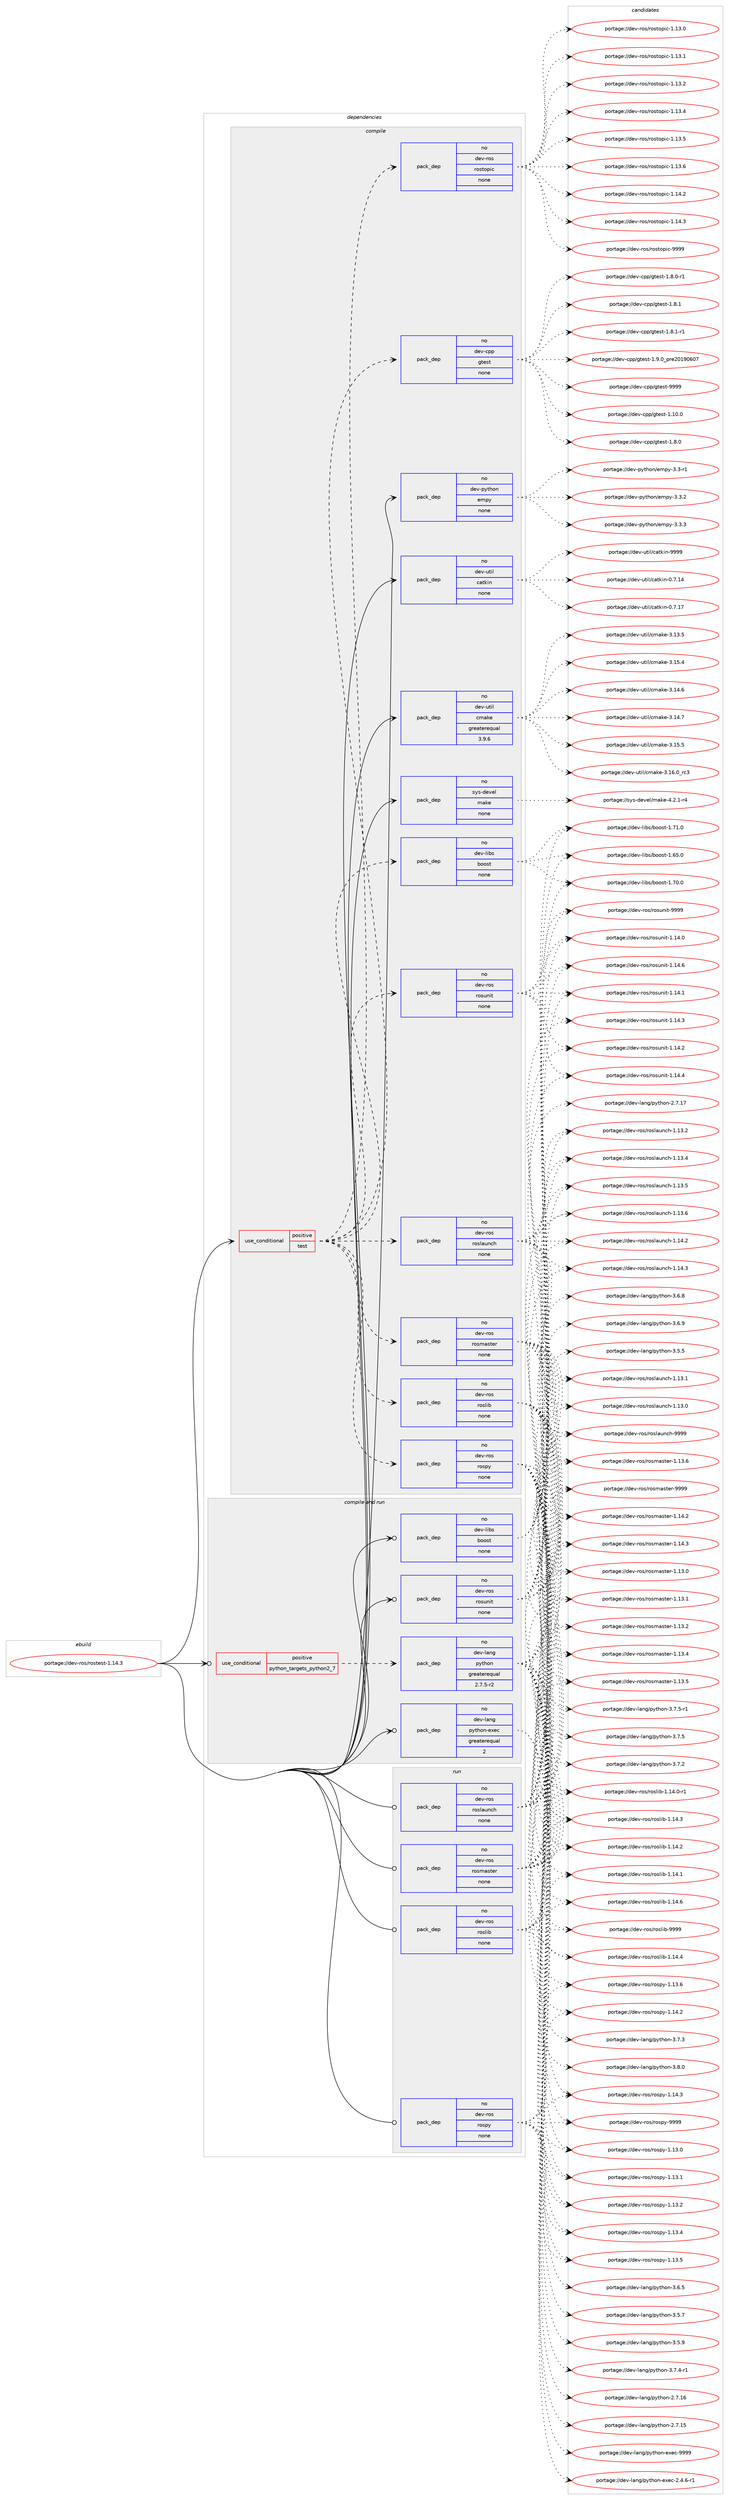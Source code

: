 digraph prolog {

# *************
# Graph options
# *************

newrank=true;
concentrate=true;
compound=true;
graph [rankdir=LR,fontname=Helvetica,fontsize=10,ranksep=1.5];#, ranksep=2.5, nodesep=0.2];
edge  [arrowhead=vee];
node  [fontname=Helvetica,fontsize=10];

# **********
# The ebuild
# **********

subgraph cluster_leftcol {
color=gray;
rank=same;
label=<<i>ebuild</i>>;
id [label="portage://dev-ros/rostest-1.14.3", color=red, width=4, href="../dev-ros/rostest-1.14.3.svg"];
}

# ****************
# The dependencies
# ****************

subgraph cluster_midcol {
color=gray;
label=<<i>dependencies</i>>;
subgraph cluster_compile {
fillcolor="#eeeeee";
style=filled;
label=<<i>compile</i>>;
subgraph cond44462 {
dependency199536 [label=<<TABLE BORDER="0" CELLBORDER="1" CELLSPACING="0" CELLPADDING="4"><TR><TD ROWSPAN="3" CELLPADDING="10">use_conditional</TD></TR><TR><TD>positive</TD></TR><TR><TD>test</TD></TR></TABLE>>, shape=none, color=red];
subgraph pack151646 {
dependency199537 [label=<<TABLE BORDER="0" CELLBORDER="1" CELLSPACING="0" CELLPADDING="4" WIDTH="220"><TR><TD ROWSPAN="6" CELLPADDING="30">pack_dep</TD></TR><TR><TD WIDTH="110">no</TD></TR><TR><TD>dev-ros</TD></TR><TR><TD>rosunit</TD></TR><TR><TD>none</TD></TR><TR><TD></TD></TR></TABLE>>, shape=none, color=blue];
}
dependency199536:e -> dependency199537:w [weight=20,style="dashed",arrowhead="vee"];
subgraph pack151647 {
dependency199538 [label=<<TABLE BORDER="0" CELLBORDER="1" CELLSPACING="0" CELLPADDING="4" WIDTH="220"><TR><TD ROWSPAN="6" CELLPADDING="30">pack_dep</TD></TR><TR><TD WIDTH="110">no</TD></TR><TR><TD>dev-libs</TD></TR><TR><TD>boost</TD></TR><TR><TD>none</TD></TR><TR><TD></TD></TR></TABLE>>, shape=none, color=blue];
}
dependency199536:e -> dependency199538:w [weight=20,style="dashed",arrowhead="vee"];
subgraph pack151648 {
dependency199539 [label=<<TABLE BORDER="0" CELLBORDER="1" CELLSPACING="0" CELLPADDING="4" WIDTH="220"><TR><TD ROWSPAN="6" CELLPADDING="30">pack_dep</TD></TR><TR><TD WIDTH="110">no</TD></TR><TR><TD>dev-ros</TD></TR><TR><TD>roslib</TD></TR><TR><TD>none</TD></TR><TR><TD></TD></TR></TABLE>>, shape=none, color=blue];
}
dependency199536:e -> dependency199539:w [weight=20,style="dashed",arrowhead="vee"];
subgraph pack151649 {
dependency199540 [label=<<TABLE BORDER="0" CELLBORDER="1" CELLSPACING="0" CELLPADDING="4" WIDTH="220"><TR><TD ROWSPAN="6" CELLPADDING="30">pack_dep</TD></TR><TR><TD WIDTH="110">no</TD></TR><TR><TD>dev-ros</TD></TR><TR><TD>rospy</TD></TR><TR><TD>none</TD></TR><TR><TD></TD></TR></TABLE>>, shape=none, color=blue];
}
dependency199536:e -> dependency199540:w [weight=20,style="dashed",arrowhead="vee"];
subgraph pack151650 {
dependency199541 [label=<<TABLE BORDER="0" CELLBORDER="1" CELLSPACING="0" CELLPADDING="4" WIDTH="220"><TR><TD ROWSPAN="6" CELLPADDING="30">pack_dep</TD></TR><TR><TD WIDTH="110">no</TD></TR><TR><TD>dev-ros</TD></TR><TR><TD>roslaunch</TD></TR><TR><TD>none</TD></TR><TR><TD></TD></TR></TABLE>>, shape=none, color=blue];
}
dependency199536:e -> dependency199541:w [weight=20,style="dashed",arrowhead="vee"];
subgraph pack151651 {
dependency199542 [label=<<TABLE BORDER="0" CELLBORDER="1" CELLSPACING="0" CELLPADDING="4" WIDTH="220"><TR><TD ROWSPAN="6" CELLPADDING="30">pack_dep</TD></TR><TR><TD WIDTH="110">no</TD></TR><TR><TD>dev-ros</TD></TR><TR><TD>rosmaster</TD></TR><TR><TD>none</TD></TR><TR><TD></TD></TR></TABLE>>, shape=none, color=blue];
}
dependency199536:e -> dependency199542:w [weight=20,style="dashed",arrowhead="vee"];
subgraph pack151652 {
dependency199543 [label=<<TABLE BORDER="0" CELLBORDER="1" CELLSPACING="0" CELLPADDING="4" WIDTH="220"><TR><TD ROWSPAN="6" CELLPADDING="30">pack_dep</TD></TR><TR><TD WIDTH="110">no</TD></TR><TR><TD>dev-cpp</TD></TR><TR><TD>gtest</TD></TR><TR><TD>none</TD></TR><TR><TD></TD></TR></TABLE>>, shape=none, color=blue];
}
dependency199536:e -> dependency199543:w [weight=20,style="dashed",arrowhead="vee"];
subgraph pack151653 {
dependency199544 [label=<<TABLE BORDER="0" CELLBORDER="1" CELLSPACING="0" CELLPADDING="4" WIDTH="220"><TR><TD ROWSPAN="6" CELLPADDING="30">pack_dep</TD></TR><TR><TD WIDTH="110">no</TD></TR><TR><TD>dev-ros</TD></TR><TR><TD>rostopic</TD></TR><TR><TD>none</TD></TR><TR><TD></TD></TR></TABLE>>, shape=none, color=blue];
}
dependency199536:e -> dependency199544:w [weight=20,style="dashed",arrowhead="vee"];
}
id:e -> dependency199536:w [weight=20,style="solid",arrowhead="vee"];
subgraph pack151654 {
dependency199545 [label=<<TABLE BORDER="0" CELLBORDER="1" CELLSPACING="0" CELLPADDING="4" WIDTH="220"><TR><TD ROWSPAN="6" CELLPADDING="30">pack_dep</TD></TR><TR><TD WIDTH="110">no</TD></TR><TR><TD>dev-python</TD></TR><TR><TD>empy</TD></TR><TR><TD>none</TD></TR><TR><TD></TD></TR></TABLE>>, shape=none, color=blue];
}
id:e -> dependency199545:w [weight=20,style="solid",arrowhead="vee"];
subgraph pack151655 {
dependency199546 [label=<<TABLE BORDER="0" CELLBORDER="1" CELLSPACING="0" CELLPADDING="4" WIDTH="220"><TR><TD ROWSPAN="6" CELLPADDING="30">pack_dep</TD></TR><TR><TD WIDTH="110">no</TD></TR><TR><TD>dev-util</TD></TR><TR><TD>catkin</TD></TR><TR><TD>none</TD></TR><TR><TD></TD></TR></TABLE>>, shape=none, color=blue];
}
id:e -> dependency199546:w [weight=20,style="solid",arrowhead="vee"];
subgraph pack151656 {
dependency199547 [label=<<TABLE BORDER="0" CELLBORDER="1" CELLSPACING="0" CELLPADDING="4" WIDTH="220"><TR><TD ROWSPAN="6" CELLPADDING="30">pack_dep</TD></TR><TR><TD WIDTH="110">no</TD></TR><TR><TD>dev-util</TD></TR><TR><TD>cmake</TD></TR><TR><TD>greaterequal</TD></TR><TR><TD>3.9.6</TD></TR></TABLE>>, shape=none, color=blue];
}
id:e -> dependency199547:w [weight=20,style="solid",arrowhead="vee"];
subgraph pack151657 {
dependency199548 [label=<<TABLE BORDER="0" CELLBORDER="1" CELLSPACING="0" CELLPADDING="4" WIDTH="220"><TR><TD ROWSPAN="6" CELLPADDING="30">pack_dep</TD></TR><TR><TD WIDTH="110">no</TD></TR><TR><TD>sys-devel</TD></TR><TR><TD>make</TD></TR><TR><TD>none</TD></TR><TR><TD></TD></TR></TABLE>>, shape=none, color=blue];
}
id:e -> dependency199548:w [weight=20,style="solid",arrowhead="vee"];
}
subgraph cluster_compileandrun {
fillcolor="#eeeeee";
style=filled;
label=<<i>compile and run</i>>;
subgraph cond44463 {
dependency199549 [label=<<TABLE BORDER="0" CELLBORDER="1" CELLSPACING="0" CELLPADDING="4"><TR><TD ROWSPAN="3" CELLPADDING="10">use_conditional</TD></TR><TR><TD>positive</TD></TR><TR><TD>python_targets_python2_7</TD></TR></TABLE>>, shape=none, color=red];
subgraph pack151658 {
dependency199550 [label=<<TABLE BORDER="0" CELLBORDER="1" CELLSPACING="0" CELLPADDING="4" WIDTH="220"><TR><TD ROWSPAN="6" CELLPADDING="30">pack_dep</TD></TR><TR><TD WIDTH="110">no</TD></TR><TR><TD>dev-lang</TD></TR><TR><TD>python</TD></TR><TR><TD>greaterequal</TD></TR><TR><TD>2.7.5-r2</TD></TR></TABLE>>, shape=none, color=blue];
}
dependency199549:e -> dependency199550:w [weight=20,style="dashed",arrowhead="vee"];
}
id:e -> dependency199549:w [weight=20,style="solid",arrowhead="odotvee"];
subgraph pack151659 {
dependency199551 [label=<<TABLE BORDER="0" CELLBORDER="1" CELLSPACING="0" CELLPADDING="4" WIDTH="220"><TR><TD ROWSPAN="6" CELLPADDING="30">pack_dep</TD></TR><TR><TD WIDTH="110">no</TD></TR><TR><TD>dev-lang</TD></TR><TR><TD>python-exec</TD></TR><TR><TD>greaterequal</TD></TR><TR><TD>2</TD></TR></TABLE>>, shape=none, color=blue];
}
id:e -> dependency199551:w [weight=20,style="solid",arrowhead="odotvee"];
subgraph pack151660 {
dependency199552 [label=<<TABLE BORDER="0" CELLBORDER="1" CELLSPACING="0" CELLPADDING="4" WIDTH="220"><TR><TD ROWSPAN="6" CELLPADDING="30">pack_dep</TD></TR><TR><TD WIDTH="110">no</TD></TR><TR><TD>dev-libs</TD></TR><TR><TD>boost</TD></TR><TR><TD>none</TD></TR><TR><TD></TD></TR></TABLE>>, shape=none, color=blue];
}
id:e -> dependency199552:w [weight=20,style="solid",arrowhead="odotvee"];
subgraph pack151661 {
dependency199553 [label=<<TABLE BORDER="0" CELLBORDER="1" CELLSPACING="0" CELLPADDING="4" WIDTH="220"><TR><TD ROWSPAN="6" CELLPADDING="30">pack_dep</TD></TR><TR><TD WIDTH="110">no</TD></TR><TR><TD>dev-ros</TD></TR><TR><TD>rosunit</TD></TR><TR><TD>none</TD></TR><TR><TD></TD></TR></TABLE>>, shape=none, color=blue];
}
id:e -> dependency199553:w [weight=20,style="solid",arrowhead="odotvee"];
}
subgraph cluster_run {
fillcolor="#eeeeee";
style=filled;
label=<<i>run</i>>;
subgraph pack151662 {
dependency199554 [label=<<TABLE BORDER="0" CELLBORDER="1" CELLSPACING="0" CELLPADDING="4" WIDTH="220"><TR><TD ROWSPAN="6" CELLPADDING="30">pack_dep</TD></TR><TR><TD WIDTH="110">no</TD></TR><TR><TD>dev-ros</TD></TR><TR><TD>roslaunch</TD></TR><TR><TD>none</TD></TR><TR><TD></TD></TR></TABLE>>, shape=none, color=blue];
}
id:e -> dependency199554:w [weight=20,style="solid",arrowhead="odot"];
subgraph pack151663 {
dependency199555 [label=<<TABLE BORDER="0" CELLBORDER="1" CELLSPACING="0" CELLPADDING="4" WIDTH="220"><TR><TD ROWSPAN="6" CELLPADDING="30">pack_dep</TD></TR><TR><TD WIDTH="110">no</TD></TR><TR><TD>dev-ros</TD></TR><TR><TD>roslib</TD></TR><TR><TD>none</TD></TR><TR><TD></TD></TR></TABLE>>, shape=none, color=blue];
}
id:e -> dependency199555:w [weight=20,style="solid",arrowhead="odot"];
subgraph pack151664 {
dependency199556 [label=<<TABLE BORDER="0" CELLBORDER="1" CELLSPACING="0" CELLPADDING="4" WIDTH="220"><TR><TD ROWSPAN="6" CELLPADDING="30">pack_dep</TD></TR><TR><TD WIDTH="110">no</TD></TR><TR><TD>dev-ros</TD></TR><TR><TD>rosmaster</TD></TR><TR><TD>none</TD></TR><TR><TD></TD></TR></TABLE>>, shape=none, color=blue];
}
id:e -> dependency199556:w [weight=20,style="solid",arrowhead="odot"];
subgraph pack151665 {
dependency199557 [label=<<TABLE BORDER="0" CELLBORDER="1" CELLSPACING="0" CELLPADDING="4" WIDTH="220"><TR><TD ROWSPAN="6" CELLPADDING="30">pack_dep</TD></TR><TR><TD WIDTH="110">no</TD></TR><TR><TD>dev-ros</TD></TR><TR><TD>rospy</TD></TR><TR><TD>none</TD></TR><TR><TD></TD></TR></TABLE>>, shape=none, color=blue];
}
id:e -> dependency199557:w [weight=20,style="solid",arrowhead="odot"];
}
}

# **************
# The candidates
# **************

subgraph cluster_choices {
rank=same;
color=gray;
label=<<i>candidates</i>>;

subgraph choice151646 {
color=black;
nodesep=1;
choiceportage100101118451141111154711411111511711010511645494649524648 [label="portage://dev-ros/rosunit-1.14.0", color=red, width=4,href="../dev-ros/rosunit-1.14.0.svg"];
choiceportage100101118451141111154711411111511711010511645494649524649 [label="portage://dev-ros/rosunit-1.14.1", color=red, width=4,href="../dev-ros/rosunit-1.14.1.svg"];
choiceportage100101118451141111154711411111511711010511645494649524650 [label="portage://dev-ros/rosunit-1.14.2", color=red, width=4,href="../dev-ros/rosunit-1.14.2.svg"];
choiceportage100101118451141111154711411111511711010511645494649524651 [label="portage://dev-ros/rosunit-1.14.3", color=red, width=4,href="../dev-ros/rosunit-1.14.3.svg"];
choiceportage100101118451141111154711411111511711010511645494649524652 [label="portage://dev-ros/rosunit-1.14.4", color=red, width=4,href="../dev-ros/rosunit-1.14.4.svg"];
choiceportage100101118451141111154711411111511711010511645494649524654 [label="portage://dev-ros/rosunit-1.14.6", color=red, width=4,href="../dev-ros/rosunit-1.14.6.svg"];
choiceportage10010111845114111115471141111151171101051164557575757 [label="portage://dev-ros/rosunit-9999", color=red, width=4,href="../dev-ros/rosunit-9999.svg"];
dependency199537:e -> choiceportage100101118451141111154711411111511711010511645494649524648:w [style=dotted,weight="100"];
dependency199537:e -> choiceportage100101118451141111154711411111511711010511645494649524649:w [style=dotted,weight="100"];
dependency199537:e -> choiceportage100101118451141111154711411111511711010511645494649524650:w [style=dotted,weight="100"];
dependency199537:e -> choiceportage100101118451141111154711411111511711010511645494649524651:w [style=dotted,weight="100"];
dependency199537:e -> choiceportage100101118451141111154711411111511711010511645494649524652:w [style=dotted,weight="100"];
dependency199537:e -> choiceportage100101118451141111154711411111511711010511645494649524654:w [style=dotted,weight="100"];
dependency199537:e -> choiceportage10010111845114111115471141111151171101051164557575757:w [style=dotted,weight="100"];
}
subgraph choice151647 {
color=black;
nodesep=1;
choiceportage1001011184510810598115479811111111511645494654534648 [label="portage://dev-libs/boost-1.65.0", color=red, width=4,href="../dev-libs/boost-1.65.0.svg"];
choiceportage1001011184510810598115479811111111511645494655484648 [label="portage://dev-libs/boost-1.70.0", color=red, width=4,href="../dev-libs/boost-1.70.0.svg"];
choiceportage1001011184510810598115479811111111511645494655494648 [label="portage://dev-libs/boost-1.71.0", color=red, width=4,href="../dev-libs/boost-1.71.0.svg"];
dependency199538:e -> choiceportage1001011184510810598115479811111111511645494654534648:w [style=dotted,weight="100"];
dependency199538:e -> choiceportage1001011184510810598115479811111111511645494655484648:w [style=dotted,weight="100"];
dependency199538:e -> choiceportage1001011184510810598115479811111111511645494655494648:w [style=dotted,weight="100"];
}
subgraph choice151648 {
color=black;
nodesep=1;
choiceportage100101118451141111154711411111510810598454946495246484511449 [label="portage://dev-ros/roslib-1.14.0-r1", color=red, width=4,href="../dev-ros/roslib-1.14.0-r1.svg"];
choiceportage10010111845114111115471141111151081059845494649524649 [label="portage://dev-ros/roslib-1.14.1", color=red, width=4,href="../dev-ros/roslib-1.14.1.svg"];
choiceportage10010111845114111115471141111151081059845494649524650 [label="portage://dev-ros/roslib-1.14.2", color=red, width=4,href="../dev-ros/roslib-1.14.2.svg"];
choiceportage10010111845114111115471141111151081059845494649524651 [label="portage://dev-ros/roslib-1.14.3", color=red, width=4,href="../dev-ros/roslib-1.14.3.svg"];
choiceportage10010111845114111115471141111151081059845494649524652 [label="portage://dev-ros/roslib-1.14.4", color=red, width=4,href="../dev-ros/roslib-1.14.4.svg"];
choiceportage10010111845114111115471141111151081059845494649524654 [label="portage://dev-ros/roslib-1.14.6", color=red, width=4,href="../dev-ros/roslib-1.14.6.svg"];
choiceportage1001011184511411111547114111115108105984557575757 [label="portage://dev-ros/roslib-9999", color=red, width=4,href="../dev-ros/roslib-9999.svg"];
dependency199539:e -> choiceportage100101118451141111154711411111510810598454946495246484511449:w [style=dotted,weight="100"];
dependency199539:e -> choiceportage10010111845114111115471141111151081059845494649524649:w [style=dotted,weight="100"];
dependency199539:e -> choiceportage10010111845114111115471141111151081059845494649524650:w [style=dotted,weight="100"];
dependency199539:e -> choiceportage10010111845114111115471141111151081059845494649524651:w [style=dotted,weight="100"];
dependency199539:e -> choiceportage10010111845114111115471141111151081059845494649524652:w [style=dotted,weight="100"];
dependency199539:e -> choiceportage10010111845114111115471141111151081059845494649524654:w [style=dotted,weight="100"];
dependency199539:e -> choiceportage1001011184511411111547114111115108105984557575757:w [style=dotted,weight="100"];
}
subgraph choice151649 {
color=black;
nodesep=1;
choiceportage100101118451141111154711411111511212145494649514648 [label="portage://dev-ros/rospy-1.13.0", color=red, width=4,href="../dev-ros/rospy-1.13.0.svg"];
choiceportage100101118451141111154711411111511212145494649514649 [label="portage://dev-ros/rospy-1.13.1", color=red, width=4,href="../dev-ros/rospy-1.13.1.svg"];
choiceportage100101118451141111154711411111511212145494649514650 [label="portage://dev-ros/rospy-1.13.2", color=red, width=4,href="../dev-ros/rospy-1.13.2.svg"];
choiceportage100101118451141111154711411111511212145494649514652 [label="portage://dev-ros/rospy-1.13.4", color=red, width=4,href="../dev-ros/rospy-1.13.4.svg"];
choiceportage100101118451141111154711411111511212145494649514653 [label="portage://dev-ros/rospy-1.13.5", color=red, width=4,href="../dev-ros/rospy-1.13.5.svg"];
choiceportage100101118451141111154711411111511212145494649514654 [label="portage://dev-ros/rospy-1.13.6", color=red, width=4,href="../dev-ros/rospy-1.13.6.svg"];
choiceportage100101118451141111154711411111511212145494649524650 [label="portage://dev-ros/rospy-1.14.2", color=red, width=4,href="../dev-ros/rospy-1.14.2.svg"];
choiceportage100101118451141111154711411111511212145494649524651 [label="portage://dev-ros/rospy-1.14.3", color=red, width=4,href="../dev-ros/rospy-1.14.3.svg"];
choiceportage10010111845114111115471141111151121214557575757 [label="portage://dev-ros/rospy-9999", color=red, width=4,href="../dev-ros/rospy-9999.svg"];
dependency199540:e -> choiceportage100101118451141111154711411111511212145494649514648:w [style=dotted,weight="100"];
dependency199540:e -> choiceportage100101118451141111154711411111511212145494649514649:w [style=dotted,weight="100"];
dependency199540:e -> choiceportage100101118451141111154711411111511212145494649514650:w [style=dotted,weight="100"];
dependency199540:e -> choiceportage100101118451141111154711411111511212145494649514652:w [style=dotted,weight="100"];
dependency199540:e -> choiceportage100101118451141111154711411111511212145494649514653:w [style=dotted,weight="100"];
dependency199540:e -> choiceportage100101118451141111154711411111511212145494649514654:w [style=dotted,weight="100"];
dependency199540:e -> choiceportage100101118451141111154711411111511212145494649524650:w [style=dotted,weight="100"];
dependency199540:e -> choiceportage100101118451141111154711411111511212145494649524651:w [style=dotted,weight="100"];
dependency199540:e -> choiceportage10010111845114111115471141111151121214557575757:w [style=dotted,weight="100"];
}
subgraph choice151650 {
color=black;
nodesep=1;
choiceportage1001011184511411111547114111115108971171109910445494649514648 [label="portage://dev-ros/roslaunch-1.13.0", color=red, width=4,href="../dev-ros/roslaunch-1.13.0.svg"];
choiceportage1001011184511411111547114111115108971171109910445494649514649 [label="portage://dev-ros/roslaunch-1.13.1", color=red, width=4,href="../dev-ros/roslaunch-1.13.1.svg"];
choiceportage1001011184511411111547114111115108971171109910445494649514650 [label="portage://dev-ros/roslaunch-1.13.2", color=red, width=4,href="../dev-ros/roslaunch-1.13.2.svg"];
choiceportage1001011184511411111547114111115108971171109910445494649514652 [label="portage://dev-ros/roslaunch-1.13.4", color=red, width=4,href="../dev-ros/roslaunch-1.13.4.svg"];
choiceportage1001011184511411111547114111115108971171109910445494649514653 [label="portage://dev-ros/roslaunch-1.13.5", color=red, width=4,href="../dev-ros/roslaunch-1.13.5.svg"];
choiceportage1001011184511411111547114111115108971171109910445494649514654 [label="portage://dev-ros/roslaunch-1.13.6", color=red, width=4,href="../dev-ros/roslaunch-1.13.6.svg"];
choiceportage1001011184511411111547114111115108971171109910445494649524650 [label="portage://dev-ros/roslaunch-1.14.2", color=red, width=4,href="../dev-ros/roslaunch-1.14.2.svg"];
choiceportage1001011184511411111547114111115108971171109910445494649524651 [label="portage://dev-ros/roslaunch-1.14.3", color=red, width=4,href="../dev-ros/roslaunch-1.14.3.svg"];
choiceportage100101118451141111154711411111510897117110991044557575757 [label="portage://dev-ros/roslaunch-9999", color=red, width=4,href="../dev-ros/roslaunch-9999.svg"];
dependency199541:e -> choiceportage1001011184511411111547114111115108971171109910445494649514648:w [style=dotted,weight="100"];
dependency199541:e -> choiceportage1001011184511411111547114111115108971171109910445494649514649:w [style=dotted,weight="100"];
dependency199541:e -> choiceportage1001011184511411111547114111115108971171109910445494649514650:w [style=dotted,weight="100"];
dependency199541:e -> choiceportage1001011184511411111547114111115108971171109910445494649514652:w [style=dotted,weight="100"];
dependency199541:e -> choiceportage1001011184511411111547114111115108971171109910445494649514653:w [style=dotted,weight="100"];
dependency199541:e -> choiceportage1001011184511411111547114111115108971171109910445494649514654:w [style=dotted,weight="100"];
dependency199541:e -> choiceportage1001011184511411111547114111115108971171109910445494649524650:w [style=dotted,weight="100"];
dependency199541:e -> choiceportage1001011184511411111547114111115108971171109910445494649524651:w [style=dotted,weight="100"];
dependency199541:e -> choiceportage100101118451141111154711411111510897117110991044557575757:w [style=dotted,weight="100"];
}
subgraph choice151651 {
color=black;
nodesep=1;
choiceportage10010111845114111115471141111151099711511610111445494649514648 [label="portage://dev-ros/rosmaster-1.13.0", color=red, width=4,href="../dev-ros/rosmaster-1.13.0.svg"];
choiceportage10010111845114111115471141111151099711511610111445494649514649 [label="portage://dev-ros/rosmaster-1.13.1", color=red, width=4,href="../dev-ros/rosmaster-1.13.1.svg"];
choiceportage10010111845114111115471141111151099711511610111445494649514650 [label="portage://dev-ros/rosmaster-1.13.2", color=red, width=4,href="../dev-ros/rosmaster-1.13.2.svg"];
choiceportage10010111845114111115471141111151099711511610111445494649514652 [label="portage://dev-ros/rosmaster-1.13.4", color=red, width=4,href="../dev-ros/rosmaster-1.13.4.svg"];
choiceportage10010111845114111115471141111151099711511610111445494649514653 [label="portage://dev-ros/rosmaster-1.13.5", color=red, width=4,href="../dev-ros/rosmaster-1.13.5.svg"];
choiceportage10010111845114111115471141111151099711511610111445494649514654 [label="portage://dev-ros/rosmaster-1.13.6", color=red, width=4,href="../dev-ros/rosmaster-1.13.6.svg"];
choiceportage10010111845114111115471141111151099711511610111445494649524650 [label="portage://dev-ros/rosmaster-1.14.2", color=red, width=4,href="../dev-ros/rosmaster-1.14.2.svg"];
choiceportage10010111845114111115471141111151099711511610111445494649524651 [label="portage://dev-ros/rosmaster-1.14.3", color=red, width=4,href="../dev-ros/rosmaster-1.14.3.svg"];
choiceportage1001011184511411111547114111115109971151161011144557575757 [label="portage://dev-ros/rosmaster-9999", color=red, width=4,href="../dev-ros/rosmaster-9999.svg"];
dependency199542:e -> choiceportage10010111845114111115471141111151099711511610111445494649514648:w [style=dotted,weight="100"];
dependency199542:e -> choiceportage10010111845114111115471141111151099711511610111445494649514649:w [style=dotted,weight="100"];
dependency199542:e -> choiceportage10010111845114111115471141111151099711511610111445494649514650:w [style=dotted,weight="100"];
dependency199542:e -> choiceportage10010111845114111115471141111151099711511610111445494649514652:w [style=dotted,weight="100"];
dependency199542:e -> choiceportage10010111845114111115471141111151099711511610111445494649514653:w [style=dotted,weight="100"];
dependency199542:e -> choiceportage10010111845114111115471141111151099711511610111445494649514654:w [style=dotted,weight="100"];
dependency199542:e -> choiceportage10010111845114111115471141111151099711511610111445494649524650:w [style=dotted,weight="100"];
dependency199542:e -> choiceportage10010111845114111115471141111151099711511610111445494649524651:w [style=dotted,weight="100"];
dependency199542:e -> choiceportage1001011184511411111547114111115109971151161011144557575757:w [style=dotted,weight="100"];
}
subgraph choice151652 {
color=black;
nodesep=1;
choiceportage10010111845991121124710311610111511645494649484648 [label="portage://dev-cpp/gtest-1.10.0", color=red, width=4,href="../dev-cpp/gtest-1.10.0.svg"];
choiceportage100101118459911211247103116101115116454946564648 [label="portage://dev-cpp/gtest-1.8.0", color=red, width=4,href="../dev-cpp/gtest-1.8.0.svg"];
choiceportage1001011184599112112471031161011151164549465646484511449 [label="portage://dev-cpp/gtest-1.8.0-r1", color=red, width=4,href="../dev-cpp/gtest-1.8.0-r1.svg"];
choiceportage100101118459911211247103116101115116454946564649 [label="portage://dev-cpp/gtest-1.8.1", color=red, width=4,href="../dev-cpp/gtest-1.8.1.svg"];
choiceportage1001011184599112112471031161011151164549465646494511449 [label="portage://dev-cpp/gtest-1.8.1-r1", color=red, width=4,href="../dev-cpp/gtest-1.8.1-r1.svg"];
choiceportage100101118459911211247103116101115116454946574648951121141015048495748544855 [label="portage://dev-cpp/gtest-1.9.0_pre20190607", color=red, width=4,href="../dev-cpp/gtest-1.9.0_pre20190607.svg"];
choiceportage1001011184599112112471031161011151164557575757 [label="portage://dev-cpp/gtest-9999", color=red, width=4,href="../dev-cpp/gtest-9999.svg"];
dependency199543:e -> choiceportage10010111845991121124710311610111511645494649484648:w [style=dotted,weight="100"];
dependency199543:e -> choiceportage100101118459911211247103116101115116454946564648:w [style=dotted,weight="100"];
dependency199543:e -> choiceportage1001011184599112112471031161011151164549465646484511449:w [style=dotted,weight="100"];
dependency199543:e -> choiceportage100101118459911211247103116101115116454946564649:w [style=dotted,weight="100"];
dependency199543:e -> choiceportage1001011184599112112471031161011151164549465646494511449:w [style=dotted,weight="100"];
dependency199543:e -> choiceportage100101118459911211247103116101115116454946574648951121141015048495748544855:w [style=dotted,weight="100"];
dependency199543:e -> choiceportage1001011184599112112471031161011151164557575757:w [style=dotted,weight="100"];
}
subgraph choice151653 {
color=black;
nodesep=1;
choiceportage10010111845114111115471141111151161111121059945494649514648 [label="portage://dev-ros/rostopic-1.13.0", color=red, width=4,href="../dev-ros/rostopic-1.13.0.svg"];
choiceportage10010111845114111115471141111151161111121059945494649514649 [label="portage://dev-ros/rostopic-1.13.1", color=red, width=4,href="../dev-ros/rostopic-1.13.1.svg"];
choiceportage10010111845114111115471141111151161111121059945494649514650 [label="portage://dev-ros/rostopic-1.13.2", color=red, width=4,href="../dev-ros/rostopic-1.13.2.svg"];
choiceportage10010111845114111115471141111151161111121059945494649514652 [label="portage://dev-ros/rostopic-1.13.4", color=red, width=4,href="../dev-ros/rostopic-1.13.4.svg"];
choiceportage10010111845114111115471141111151161111121059945494649514653 [label="portage://dev-ros/rostopic-1.13.5", color=red, width=4,href="../dev-ros/rostopic-1.13.5.svg"];
choiceportage10010111845114111115471141111151161111121059945494649514654 [label="portage://dev-ros/rostopic-1.13.6", color=red, width=4,href="../dev-ros/rostopic-1.13.6.svg"];
choiceportage10010111845114111115471141111151161111121059945494649524650 [label="portage://dev-ros/rostopic-1.14.2", color=red, width=4,href="../dev-ros/rostopic-1.14.2.svg"];
choiceportage10010111845114111115471141111151161111121059945494649524651 [label="portage://dev-ros/rostopic-1.14.3", color=red, width=4,href="../dev-ros/rostopic-1.14.3.svg"];
choiceportage1001011184511411111547114111115116111112105994557575757 [label="portage://dev-ros/rostopic-9999", color=red, width=4,href="../dev-ros/rostopic-9999.svg"];
dependency199544:e -> choiceportage10010111845114111115471141111151161111121059945494649514648:w [style=dotted,weight="100"];
dependency199544:e -> choiceportage10010111845114111115471141111151161111121059945494649514649:w [style=dotted,weight="100"];
dependency199544:e -> choiceportage10010111845114111115471141111151161111121059945494649514650:w [style=dotted,weight="100"];
dependency199544:e -> choiceportage10010111845114111115471141111151161111121059945494649514652:w [style=dotted,weight="100"];
dependency199544:e -> choiceportage10010111845114111115471141111151161111121059945494649514653:w [style=dotted,weight="100"];
dependency199544:e -> choiceportage10010111845114111115471141111151161111121059945494649514654:w [style=dotted,weight="100"];
dependency199544:e -> choiceportage10010111845114111115471141111151161111121059945494649524650:w [style=dotted,weight="100"];
dependency199544:e -> choiceportage10010111845114111115471141111151161111121059945494649524651:w [style=dotted,weight="100"];
dependency199544:e -> choiceportage1001011184511411111547114111115116111112105994557575757:w [style=dotted,weight="100"];
}
subgraph choice151654 {
color=black;
nodesep=1;
choiceportage1001011184511212111610411111047101109112121455146514511449 [label="portage://dev-python/empy-3.3-r1", color=red, width=4,href="../dev-python/empy-3.3-r1.svg"];
choiceportage1001011184511212111610411111047101109112121455146514650 [label="portage://dev-python/empy-3.3.2", color=red, width=4,href="../dev-python/empy-3.3.2.svg"];
choiceportage1001011184511212111610411111047101109112121455146514651 [label="portage://dev-python/empy-3.3.3", color=red, width=4,href="../dev-python/empy-3.3.3.svg"];
dependency199545:e -> choiceportage1001011184511212111610411111047101109112121455146514511449:w [style=dotted,weight="100"];
dependency199545:e -> choiceportage1001011184511212111610411111047101109112121455146514650:w [style=dotted,weight="100"];
dependency199545:e -> choiceportage1001011184511212111610411111047101109112121455146514651:w [style=dotted,weight="100"];
}
subgraph choice151655 {
color=black;
nodesep=1;
choiceportage1001011184511711610510847999711610710511045484655464952 [label="portage://dev-util/catkin-0.7.14", color=red, width=4,href="../dev-util/catkin-0.7.14.svg"];
choiceportage1001011184511711610510847999711610710511045484655464955 [label="portage://dev-util/catkin-0.7.17", color=red, width=4,href="../dev-util/catkin-0.7.17.svg"];
choiceportage100101118451171161051084799971161071051104557575757 [label="portage://dev-util/catkin-9999", color=red, width=4,href="../dev-util/catkin-9999.svg"];
dependency199546:e -> choiceportage1001011184511711610510847999711610710511045484655464952:w [style=dotted,weight="100"];
dependency199546:e -> choiceportage1001011184511711610510847999711610710511045484655464955:w [style=dotted,weight="100"];
dependency199546:e -> choiceportage100101118451171161051084799971161071051104557575757:w [style=dotted,weight="100"];
}
subgraph choice151656 {
color=black;
nodesep=1;
choiceportage1001011184511711610510847991099710710145514649514653 [label="portage://dev-util/cmake-3.13.5", color=red, width=4,href="../dev-util/cmake-3.13.5.svg"];
choiceportage1001011184511711610510847991099710710145514649524654 [label="portage://dev-util/cmake-3.14.6", color=red, width=4,href="../dev-util/cmake-3.14.6.svg"];
choiceportage1001011184511711610510847991099710710145514649524655 [label="portage://dev-util/cmake-3.14.7", color=red, width=4,href="../dev-util/cmake-3.14.7.svg"];
choiceportage1001011184511711610510847991099710710145514649534652 [label="portage://dev-util/cmake-3.15.4", color=red, width=4,href="../dev-util/cmake-3.15.4.svg"];
choiceportage1001011184511711610510847991099710710145514649534653 [label="portage://dev-util/cmake-3.15.5", color=red, width=4,href="../dev-util/cmake-3.15.5.svg"];
choiceportage1001011184511711610510847991099710710145514649544648951149951 [label="portage://dev-util/cmake-3.16.0_rc3", color=red, width=4,href="../dev-util/cmake-3.16.0_rc3.svg"];
dependency199547:e -> choiceportage1001011184511711610510847991099710710145514649514653:w [style=dotted,weight="100"];
dependency199547:e -> choiceportage1001011184511711610510847991099710710145514649524654:w [style=dotted,weight="100"];
dependency199547:e -> choiceportage1001011184511711610510847991099710710145514649524655:w [style=dotted,weight="100"];
dependency199547:e -> choiceportage1001011184511711610510847991099710710145514649534652:w [style=dotted,weight="100"];
dependency199547:e -> choiceportage1001011184511711610510847991099710710145514649534653:w [style=dotted,weight="100"];
dependency199547:e -> choiceportage1001011184511711610510847991099710710145514649544648951149951:w [style=dotted,weight="100"];
}
subgraph choice151657 {
color=black;
nodesep=1;
choiceportage1151211154510010111810110847109971071014552465046494511452 [label="portage://sys-devel/make-4.2.1-r4", color=red, width=4,href="../sys-devel/make-4.2.1-r4.svg"];
dependency199548:e -> choiceportage1151211154510010111810110847109971071014552465046494511452:w [style=dotted,weight="100"];
}
subgraph choice151658 {
color=black;
nodesep=1;
choiceportage10010111845108971101034711212111610411111045504655464953 [label="portage://dev-lang/python-2.7.15", color=red, width=4,href="../dev-lang/python-2.7.15.svg"];
choiceportage10010111845108971101034711212111610411111045504655464954 [label="portage://dev-lang/python-2.7.16", color=red, width=4,href="../dev-lang/python-2.7.16.svg"];
choiceportage10010111845108971101034711212111610411111045504655464955 [label="portage://dev-lang/python-2.7.17", color=red, width=4,href="../dev-lang/python-2.7.17.svg"];
choiceportage100101118451089711010347112121116104111110455146534653 [label="portage://dev-lang/python-3.5.5", color=red, width=4,href="../dev-lang/python-3.5.5.svg"];
choiceportage100101118451089711010347112121116104111110455146534655 [label="portage://dev-lang/python-3.5.7", color=red, width=4,href="../dev-lang/python-3.5.7.svg"];
choiceportage100101118451089711010347112121116104111110455146534657 [label="portage://dev-lang/python-3.5.9", color=red, width=4,href="../dev-lang/python-3.5.9.svg"];
choiceportage100101118451089711010347112121116104111110455146544653 [label="portage://dev-lang/python-3.6.5", color=red, width=4,href="../dev-lang/python-3.6.5.svg"];
choiceportage100101118451089711010347112121116104111110455146544656 [label="portage://dev-lang/python-3.6.8", color=red, width=4,href="../dev-lang/python-3.6.8.svg"];
choiceportage100101118451089711010347112121116104111110455146544657 [label="portage://dev-lang/python-3.6.9", color=red, width=4,href="../dev-lang/python-3.6.9.svg"];
choiceportage100101118451089711010347112121116104111110455146554650 [label="portage://dev-lang/python-3.7.2", color=red, width=4,href="../dev-lang/python-3.7.2.svg"];
choiceportage100101118451089711010347112121116104111110455146554651 [label="portage://dev-lang/python-3.7.3", color=red, width=4,href="../dev-lang/python-3.7.3.svg"];
choiceportage1001011184510897110103471121211161041111104551465546524511449 [label="portage://dev-lang/python-3.7.4-r1", color=red, width=4,href="../dev-lang/python-3.7.4-r1.svg"];
choiceportage100101118451089711010347112121116104111110455146554653 [label="portage://dev-lang/python-3.7.5", color=red, width=4,href="../dev-lang/python-3.7.5.svg"];
choiceportage1001011184510897110103471121211161041111104551465546534511449 [label="portage://dev-lang/python-3.7.5-r1", color=red, width=4,href="../dev-lang/python-3.7.5-r1.svg"];
choiceportage100101118451089711010347112121116104111110455146564648 [label="portage://dev-lang/python-3.8.0", color=red, width=4,href="../dev-lang/python-3.8.0.svg"];
dependency199550:e -> choiceportage10010111845108971101034711212111610411111045504655464953:w [style=dotted,weight="100"];
dependency199550:e -> choiceportage10010111845108971101034711212111610411111045504655464954:w [style=dotted,weight="100"];
dependency199550:e -> choiceportage10010111845108971101034711212111610411111045504655464955:w [style=dotted,weight="100"];
dependency199550:e -> choiceportage100101118451089711010347112121116104111110455146534653:w [style=dotted,weight="100"];
dependency199550:e -> choiceportage100101118451089711010347112121116104111110455146534655:w [style=dotted,weight="100"];
dependency199550:e -> choiceportage100101118451089711010347112121116104111110455146534657:w [style=dotted,weight="100"];
dependency199550:e -> choiceportage100101118451089711010347112121116104111110455146544653:w [style=dotted,weight="100"];
dependency199550:e -> choiceportage100101118451089711010347112121116104111110455146544656:w [style=dotted,weight="100"];
dependency199550:e -> choiceportage100101118451089711010347112121116104111110455146544657:w [style=dotted,weight="100"];
dependency199550:e -> choiceportage100101118451089711010347112121116104111110455146554650:w [style=dotted,weight="100"];
dependency199550:e -> choiceportage100101118451089711010347112121116104111110455146554651:w [style=dotted,weight="100"];
dependency199550:e -> choiceportage1001011184510897110103471121211161041111104551465546524511449:w [style=dotted,weight="100"];
dependency199550:e -> choiceportage100101118451089711010347112121116104111110455146554653:w [style=dotted,weight="100"];
dependency199550:e -> choiceportage1001011184510897110103471121211161041111104551465546534511449:w [style=dotted,weight="100"];
dependency199550:e -> choiceportage100101118451089711010347112121116104111110455146564648:w [style=dotted,weight="100"];
}
subgraph choice151659 {
color=black;
nodesep=1;
choiceportage10010111845108971101034711212111610411111045101120101994550465246544511449 [label="portage://dev-lang/python-exec-2.4.6-r1", color=red, width=4,href="../dev-lang/python-exec-2.4.6-r1.svg"];
choiceportage10010111845108971101034711212111610411111045101120101994557575757 [label="portage://dev-lang/python-exec-9999", color=red, width=4,href="../dev-lang/python-exec-9999.svg"];
dependency199551:e -> choiceportage10010111845108971101034711212111610411111045101120101994550465246544511449:w [style=dotted,weight="100"];
dependency199551:e -> choiceportage10010111845108971101034711212111610411111045101120101994557575757:w [style=dotted,weight="100"];
}
subgraph choice151660 {
color=black;
nodesep=1;
choiceportage1001011184510810598115479811111111511645494654534648 [label="portage://dev-libs/boost-1.65.0", color=red, width=4,href="../dev-libs/boost-1.65.0.svg"];
choiceportage1001011184510810598115479811111111511645494655484648 [label="portage://dev-libs/boost-1.70.0", color=red, width=4,href="../dev-libs/boost-1.70.0.svg"];
choiceportage1001011184510810598115479811111111511645494655494648 [label="portage://dev-libs/boost-1.71.0", color=red, width=4,href="../dev-libs/boost-1.71.0.svg"];
dependency199552:e -> choiceportage1001011184510810598115479811111111511645494654534648:w [style=dotted,weight="100"];
dependency199552:e -> choiceportage1001011184510810598115479811111111511645494655484648:w [style=dotted,weight="100"];
dependency199552:e -> choiceportage1001011184510810598115479811111111511645494655494648:w [style=dotted,weight="100"];
}
subgraph choice151661 {
color=black;
nodesep=1;
choiceportage100101118451141111154711411111511711010511645494649524648 [label="portage://dev-ros/rosunit-1.14.0", color=red, width=4,href="../dev-ros/rosunit-1.14.0.svg"];
choiceportage100101118451141111154711411111511711010511645494649524649 [label="portage://dev-ros/rosunit-1.14.1", color=red, width=4,href="../dev-ros/rosunit-1.14.1.svg"];
choiceportage100101118451141111154711411111511711010511645494649524650 [label="portage://dev-ros/rosunit-1.14.2", color=red, width=4,href="../dev-ros/rosunit-1.14.2.svg"];
choiceportage100101118451141111154711411111511711010511645494649524651 [label="portage://dev-ros/rosunit-1.14.3", color=red, width=4,href="../dev-ros/rosunit-1.14.3.svg"];
choiceportage100101118451141111154711411111511711010511645494649524652 [label="portage://dev-ros/rosunit-1.14.4", color=red, width=4,href="../dev-ros/rosunit-1.14.4.svg"];
choiceportage100101118451141111154711411111511711010511645494649524654 [label="portage://dev-ros/rosunit-1.14.6", color=red, width=4,href="../dev-ros/rosunit-1.14.6.svg"];
choiceportage10010111845114111115471141111151171101051164557575757 [label="portage://dev-ros/rosunit-9999", color=red, width=4,href="../dev-ros/rosunit-9999.svg"];
dependency199553:e -> choiceportage100101118451141111154711411111511711010511645494649524648:w [style=dotted,weight="100"];
dependency199553:e -> choiceportage100101118451141111154711411111511711010511645494649524649:w [style=dotted,weight="100"];
dependency199553:e -> choiceportage100101118451141111154711411111511711010511645494649524650:w [style=dotted,weight="100"];
dependency199553:e -> choiceportage100101118451141111154711411111511711010511645494649524651:w [style=dotted,weight="100"];
dependency199553:e -> choiceportage100101118451141111154711411111511711010511645494649524652:w [style=dotted,weight="100"];
dependency199553:e -> choiceportage100101118451141111154711411111511711010511645494649524654:w [style=dotted,weight="100"];
dependency199553:e -> choiceportage10010111845114111115471141111151171101051164557575757:w [style=dotted,weight="100"];
}
subgraph choice151662 {
color=black;
nodesep=1;
choiceportage1001011184511411111547114111115108971171109910445494649514648 [label="portage://dev-ros/roslaunch-1.13.0", color=red, width=4,href="../dev-ros/roslaunch-1.13.0.svg"];
choiceportage1001011184511411111547114111115108971171109910445494649514649 [label="portage://dev-ros/roslaunch-1.13.1", color=red, width=4,href="../dev-ros/roslaunch-1.13.1.svg"];
choiceportage1001011184511411111547114111115108971171109910445494649514650 [label="portage://dev-ros/roslaunch-1.13.2", color=red, width=4,href="../dev-ros/roslaunch-1.13.2.svg"];
choiceportage1001011184511411111547114111115108971171109910445494649514652 [label="portage://dev-ros/roslaunch-1.13.4", color=red, width=4,href="../dev-ros/roslaunch-1.13.4.svg"];
choiceportage1001011184511411111547114111115108971171109910445494649514653 [label="portage://dev-ros/roslaunch-1.13.5", color=red, width=4,href="../dev-ros/roslaunch-1.13.5.svg"];
choiceportage1001011184511411111547114111115108971171109910445494649514654 [label="portage://dev-ros/roslaunch-1.13.6", color=red, width=4,href="../dev-ros/roslaunch-1.13.6.svg"];
choiceportage1001011184511411111547114111115108971171109910445494649524650 [label="portage://dev-ros/roslaunch-1.14.2", color=red, width=4,href="../dev-ros/roslaunch-1.14.2.svg"];
choiceportage1001011184511411111547114111115108971171109910445494649524651 [label="portage://dev-ros/roslaunch-1.14.3", color=red, width=4,href="../dev-ros/roslaunch-1.14.3.svg"];
choiceportage100101118451141111154711411111510897117110991044557575757 [label="portage://dev-ros/roslaunch-9999", color=red, width=4,href="../dev-ros/roslaunch-9999.svg"];
dependency199554:e -> choiceportage1001011184511411111547114111115108971171109910445494649514648:w [style=dotted,weight="100"];
dependency199554:e -> choiceportage1001011184511411111547114111115108971171109910445494649514649:w [style=dotted,weight="100"];
dependency199554:e -> choiceportage1001011184511411111547114111115108971171109910445494649514650:w [style=dotted,weight="100"];
dependency199554:e -> choiceportage1001011184511411111547114111115108971171109910445494649514652:w [style=dotted,weight="100"];
dependency199554:e -> choiceportage1001011184511411111547114111115108971171109910445494649514653:w [style=dotted,weight="100"];
dependency199554:e -> choiceportage1001011184511411111547114111115108971171109910445494649514654:w [style=dotted,weight="100"];
dependency199554:e -> choiceportage1001011184511411111547114111115108971171109910445494649524650:w [style=dotted,weight="100"];
dependency199554:e -> choiceportage1001011184511411111547114111115108971171109910445494649524651:w [style=dotted,weight="100"];
dependency199554:e -> choiceportage100101118451141111154711411111510897117110991044557575757:w [style=dotted,weight="100"];
}
subgraph choice151663 {
color=black;
nodesep=1;
choiceportage100101118451141111154711411111510810598454946495246484511449 [label="portage://dev-ros/roslib-1.14.0-r1", color=red, width=4,href="../dev-ros/roslib-1.14.0-r1.svg"];
choiceportage10010111845114111115471141111151081059845494649524649 [label="portage://dev-ros/roslib-1.14.1", color=red, width=4,href="../dev-ros/roslib-1.14.1.svg"];
choiceportage10010111845114111115471141111151081059845494649524650 [label="portage://dev-ros/roslib-1.14.2", color=red, width=4,href="../dev-ros/roslib-1.14.2.svg"];
choiceportage10010111845114111115471141111151081059845494649524651 [label="portage://dev-ros/roslib-1.14.3", color=red, width=4,href="../dev-ros/roslib-1.14.3.svg"];
choiceportage10010111845114111115471141111151081059845494649524652 [label="portage://dev-ros/roslib-1.14.4", color=red, width=4,href="../dev-ros/roslib-1.14.4.svg"];
choiceportage10010111845114111115471141111151081059845494649524654 [label="portage://dev-ros/roslib-1.14.6", color=red, width=4,href="../dev-ros/roslib-1.14.6.svg"];
choiceportage1001011184511411111547114111115108105984557575757 [label="portage://dev-ros/roslib-9999", color=red, width=4,href="../dev-ros/roslib-9999.svg"];
dependency199555:e -> choiceportage100101118451141111154711411111510810598454946495246484511449:w [style=dotted,weight="100"];
dependency199555:e -> choiceportage10010111845114111115471141111151081059845494649524649:w [style=dotted,weight="100"];
dependency199555:e -> choiceportage10010111845114111115471141111151081059845494649524650:w [style=dotted,weight="100"];
dependency199555:e -> choiceportage10010111845114111115471141111151081059845494649524651:w [style=dotted,weight="100"];
dependency199555:e -> choiceportage10010111845114111115471141111151081059845494649524652:w [style=dotted,weight="100"];
dependency199555:e -> choiceportage10010111845114111115471141111151081059845494649524654:w [style=dotted,weight="100"];
dependency199555:e -> choiceportage1001011184511411111547114111115108105984557575757:w [style=dotted,weight="100"];
}
subgraph choice151664 {
color=black;
nodesep=1;
choiceportage10010111845114111115471141111151099711511610111445494649514648 [label="portage://dev-ros/rosmaster-1.13.0", color=red, width=4,href="../dev-ros/rosmaster-1.13.0.svg"];
choiceportage10010111845114111115471141111151099711511610111445494649514649 [label="portage://dev-ros/rosmaster-1.13.1", color=red, width=4,href="../dev-ros/rosmaster-1.13.1.svg"];
choiceportage10010111845114111115471141111151099711511610111445494649514650 [label="portage://dev-ros/rosmaster-1.13.2", color=red, width=4,href="../dev-ros/rosmaster-1.13.2.svg"];
choiceportage10010111845114111115471141111151099711511610111445494649514652 [label="portage://dev-ros/rosmaster-1.13.4", color=red, width=4,href="../dev-ros/rosmaster-1.13.4.svg"];
choiceportage10010111845114111115471141111151099711511610111445494649514653 [label="portage://dev-ros/rosmaster-1.13.5", color=red, width=4,href="../dev-ros/rosmaster-1.13.5.svg"];
choiceportage10010111845114111115471141111151099711511610111445494649514654 [label="portage://dev-ros/rosmaster-1.13.6", color=red, width=4,href="../dev-ros/rosmaster-1.13.6.svg"];
choiceportage10010111845114111115471141111151099711511610111445494649524650 [label="portage://dev-ros/rosmaster-1.14.2", color=red, width=4,href="../dev-ros/rosmaster-1.14.2.svg"];
choiceportage10010111845114111115471141111151099711511610111445494649524651 [label="portage://dev-ros/rosmaster-1.14.3", color=red, width=4,href="../dev-ros/rosmaster-1.14.3.svg"];
choiceportage1001011184511411111547114111115109971151161011144557575757 [label="portage://dev-ros/rosmaster-9999", color=red, width=4,href="../dev-ros/rosmaster-9999.svg"];
dependency199556:e -> choiceportage10010111845114111115471141111151099711511610111445494649514648:w [style=dotted,weight="100"];
dependency199556:e -> choiceportage10010111845114111115471141111151099711511610111445494649514649:w [style=dotted,weight="100"];
dependency199556:e -> choiceportage10010111845114111115471141111151099711511610111445494649514650:w [style=dotted,weight="100"];
dependency199556:e -> choiceportage10010111845114111115471141111151099711511610111445494649514652:w [style=dotted,weight="100"];
dependency199556:e -> choiceportage10010111845114111115471141111151099711511610111445494649514653:w [style=dotted,weight="100"];
dependency199556:e -> choiceportage10010111845114111115471141111151099711511610111445494649514654:w [style=dotted,weight="100"];
dependency199556:e -> choiceportage10010111845114111115471141111151099711511610111445494649524650:w [style=dotted,weight="100"];
dependency199556:e -> choiceportage10010111845114111115471141111151099711511610111445494649524651:w [style=dotted,weight="100"];
dependency199556:e -> choiceportage1001011184511411111547114111115109971151161011144557575757:w [style=dotted,weight="100"];
}
subgraph choice151665 {
color=black;
nodesep=1;
choiceportage100101118451141111154711411111511212145494649514648 [label="portage://dev-ros/rospy-1.13.0", color=red, width=4,href="../dev-ros/rospy-1.13.0.svg"];
choiceportage100101118451141111154711411111511212145494649514649 [label="portage://dev-ros/rospy-1.13.1", color=red, width=4,href="../dev-ros/rospy-1.13.1.svg"];
choiceportage100101118451141111154711411111511212145494649514650 [label="portage://dev-ros/rospy-1.13.2", color=red, width=4,href="../dev-ros/rospy-1.13.2.svg"];
choiceportage100101118451141111154711411111511212145494649514652 [label="portage://dev-ros/rospy-1.13.4", color=red, width=4,href="../dev-ros/rospy-1.13.4.svg"];
choiceportage100101118451141111154711411111511212145494649514653 [label="portage://dev-ros/rospy-1.13.5", color=red, width=4,href="../dev-ros/rospy-1.13.5.svg"];
choiceportage100101118451141111154711411111511212145494649514654 [label="portage://dev-ros/rospy-1.13.6", color=red, width=4,href="../dev-ros/rospy-1.13.6.svg"];
choiceportage100101118451141111154711411111511212145494649524650 [label="portage://dev-ros/rospy-1.14.2", color=red, width=4,href="../dev-ros/rospy-1.14.2.svg"];
choiceportage100101118451141111154711411111511212145494649524651 [label="portage://dev-ros/rospy-1.14.3", color=red, width=4,href="../dev-ros/rospy-1.14.3.svg"];
choiceportage10010111845114111115471141111151121214557575757 [label="portage://dev-ros/rospy-9999", color=red, width=4,href="../dev-ros/rospy-9999.svg"];
dependency199557:e -> choiceportage100101118451141111154711411111511212145494649514648:w [style=dotted,weight="100"];
dependency199557:e -> choiceportage100101118451141111154711411111511212145494649514649:w [style=dotted,weight="100"];
dependency199557:e -> choiceportage100101118451141111154711411111511212145494649514650:w [style=dotted,weight="100"];
dependency199557:e -> choiceportage100101118451141111154711411111511212145494649514652:w [style=dotted,weight="100"];
dependency199557:e -> choiceportage100101118451141111154711411111511212145494649514653:w [style=dotted,weight="100"];
dependency199557:e -> choiceportage100101118451141111154711411111511212145494649514654:w [style=dotted,weight="100"];
dependency199557:e -> choiceportage100101118451141111154711411111511212145494649524650:w [style=dotted,weight="100"];
dependency199557:e -> choiceportage100101118451141111154711411111511212145494649524651:w [style=dotted,weight="100"];
dependency199557:e -> choiceportage10010111845114111115471141111151121214557575757:w [style=dotted,weight="100"];
}
}

}
